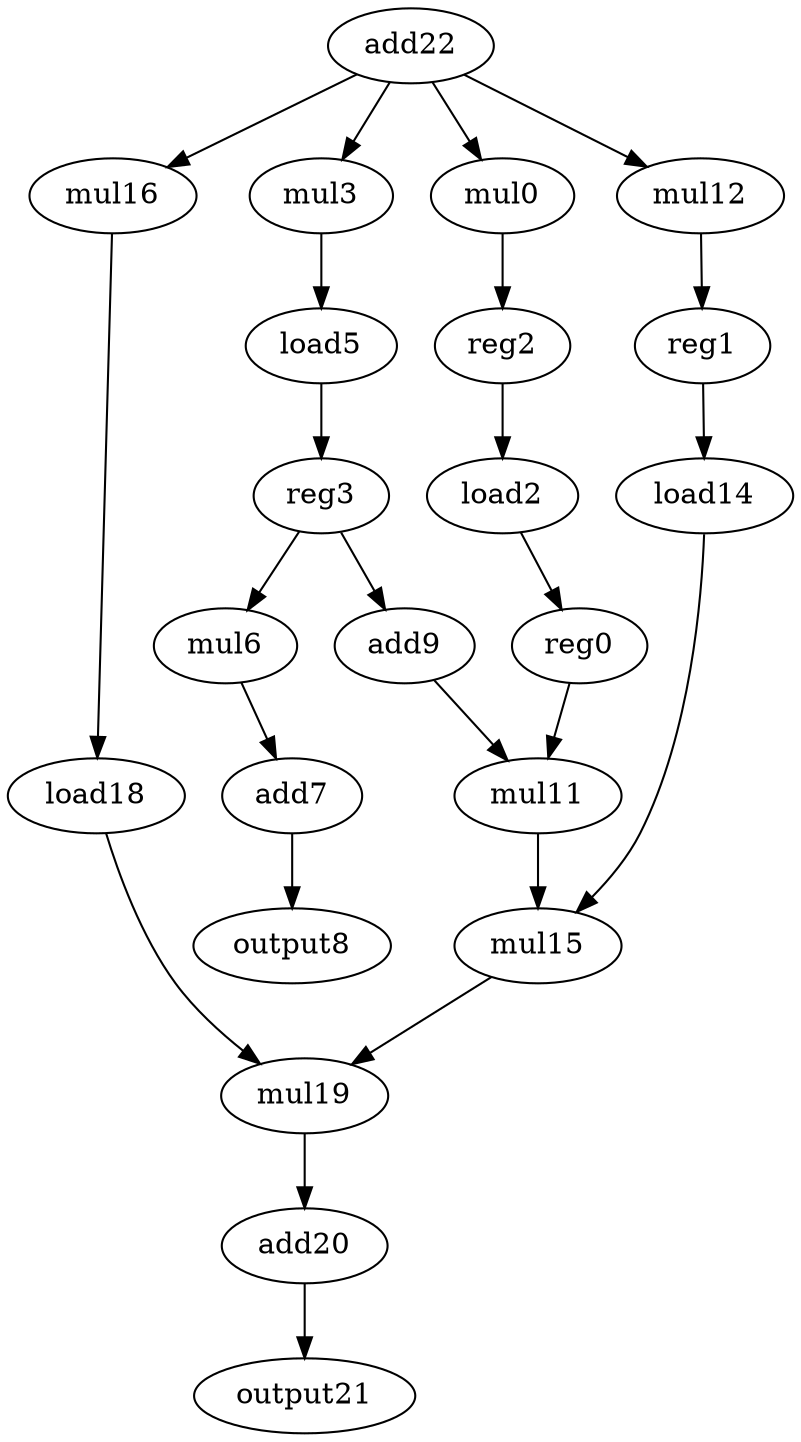 digraph G {
mul0[opcode=mul];
load2[opcode=load];
mul3[opcode=mul];
load5[opcode=load];
mul6[opcode=mul];
output8[opcode=output];
mul11[opcode=mul];
mul12[opcode=mul];
load14[opcode=load];
mul15[opcode=mul];
add9[opcode=add];
add7[opcode=add];
mul16[opcode=mul];
load18[opcode=load];
mul19[opcode=mul];
add20[opcode=add];
output21[opcode=output];
add22[opcode=add];
reg0[opcode=reg];
reg2[opcode=reg];
reg3[opcode=reg];
//reg4[opcode=reg];
reg1[opcode=reg];
//reg5[opcode=reg];
//reg6[opcode=reg];

//load2->mul6[operand=1]; //load->mul
load2->reg0
reg0->mul11[operand=1]; //load->mul
load5->reg3->mul6[operand=0]; //load->mul
reg3->add9[operand=0]; //load->add
mul6->add7[operand=0]; //mul->add
add7->output8[operand=0]; //add->output
add9->mul11[operand=0]; //add->mul
mul11->mul15[operand=0]; //mul->mul
load14->mul15[operand=1]; //load->mul
mul15->mul19[operand=0]; //mul->mul
load18->mul19
//reg1->mul19[operand=1]; //load->mul
mul19->add20[operand=0]; //mul->add
add20->output21[operand=0]; //add->output
add22->mul0[operand=1]; //add->gep_mul
add22->mul3[operand=1]; //add->gep_mul
add22->mul12[operand=1]; //add->gep_mul
add22->mul16[operand=1]; //add->gep_mul
mul0->reg2->load2[operand=0]; //gep_mul->load
mul3->load5[operand=0]; //gep_mul->load
mul12->reg1->load14[operand=0]; //gep_mul->load
mul16->load18[operand=0]; //gep_mul->load
}
